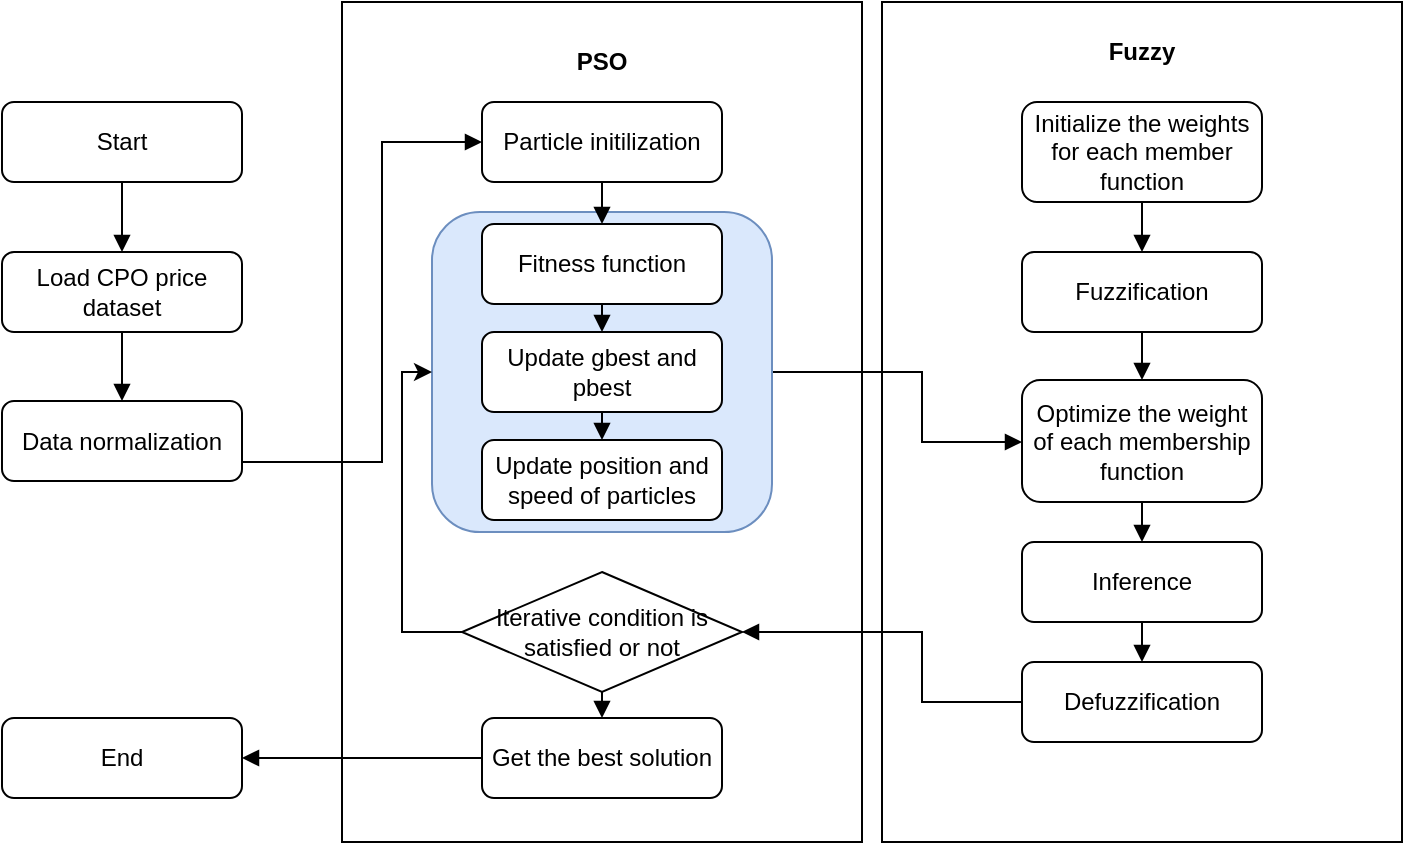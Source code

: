 <mxfile version="20.6.0" type="github">
  <diagram id="V7773tDBni7tDccopga4" name="Page-1">
    <mxGraphModel dx="716" dy="428" grid="1" gridSize="10" guides="1" tooltips="1" connect="1" arrows="1" fold="1" page="1" pageScale="1" pageWidth="1700" pageHeight="1100" math="0" shadow="0">
      <root>
        <mxCell id="0" />
        <mxCell id="1" parent="0" />
        <mxCell id="CAwxgtLnj9NDJVXJTkvP-13" value="" style="rounded=0;whiteSpace=wrap;html=1;" parent="1" vertex="1">
          <mxGeometry x="620" y="150" width="260" height="420" as="geometry" />
        </mxCell>
        <mxCell id="CAwxgtLnj9NDJVXJTkvP-2" value="" style="rounded=0;whiteSpace=wrap;html=1;" parent="1" vertex="1">
          <mxGeometry x="350" y="150" width="260" height="420" as="geometry" />
        </mxCell>
        <mxCell id="CAwxgtLnj9NDJVXJTkvP-31" style="edgeStyle=orthogonalEdgeStyle;rounded=0;orthogonalLoop=1;jettySize=auto;html=1;exitX=1;exitY=0.5;exitDx=0;exitDy=0;endArrow=block;endFill=1;" parent="1" source="CAwxgtLnj9NDJVXJTkvP-24" target="CAwxgtLnj9NDJVXJTkvP-29" edge="1">
          <mxGeometry relative="1" as="geometry">
            <Array as="points">
              <mxPoint x="640" y="335" />
              <mxPoint x="640" y="370" />
            </Array>
          </mxGeometry>
        </mxCell>
        <mxCell id="CAwxgtLnj9NDJVXJTkvP-24" value="" style="rounded=1;whiteSpace=wrap;html=1;fillColor=#dae8fc;strokeColor=#6c8ebf;" parent="1" vertex="1">
          <mxGeometry x="395" y="255" width="170" height="160" as="geometry" />
        </mxCell>
        <mxCell id="CAwxgtLnj9NDJVXJTkvP-37" style="edgeStyle=orthogonalEdgeStyle;rounded=0;orthogonalLoop=1;jettySize=auto;html=1;exitX=0.5;exitY=1;exitDx=0;exitDy=0;endArrow=block;endFill=1;" parent="1" source="CAwxgtLnj9NDJVXJTkvP-1" target="CAwxgtLnj9NDJVXJTkvP-26" edge="1">
          <mxGeometry relative="1" as="geometry" />
        </mxCell>
        <mxCell id="CAwxgtLnj9NDJVXJTkvP-1" value="Start" style="rounded=1;whiteSpace=wrap;html=1;" parent="1" vertex="1">
          <mxGeometry x="180" y="200" width="120" height="40" as="geometry" />
        </mxCell>
        <mxCell id="CAwxgtLnj9NDJVXJTkvP-3" value="PSO" style="text;html=1;strokeColor=none;fillColor=none;align=center;verticalAlign=middle;whiteSpace=wrap;rounded=0;fontStyle=1" parent="1" vertex="1">
          <mxGeometry x="450" y="165" width="60" height="30" as="geometry" />
        </mxCell>
        <mxCell id="CAwxgtLnj9NDJVXJTkvP-41" style="edgeStyle=orthogonalEdgeStyle;rounded=0;orthogonalLoop=1;jettySize=auto;html=1;exitX=0.5;exitY=1;exitDx=0;exitDy=0;entryX=0.5;entryY=0;entryDx=0;entryDy=0;endArrow=block;endFill=1;" parent="1" source="CAwxgtLnj9NDJVXJTkvP-4" target="CAwxgtLnj9NDJVXJTkvP-5" edge="1">
          <mxGeometry relative="1" as="geometry" />
        </mxCell>
        <mxCell id="CAwxgtLnj9NDJVXJTkvP-4" value="Particle initilization" style="rounded=1;whiteSpace=wrap;html=1;" parent="1" vertex="1">
          <mxGeometry x="420" y="200" width="120" height="40" as="geometry" />
        </mxCell>
        <mxCell id="CAwxgtLnj9NDJVXJTkvP-42" style="edgeStyle=orthogonalEdgeStyle;rounded=0;orthogonalLoop=1;jettySize=auto;html=1;exitX=0.5;exitY=1;exitDx=0;exitDy=0;entryX=0.5;entryY=0;entryDx=0;entryDy=0;endArrow=block;endFill=1;" parent="1" source="CAwxgtLnj9NDJVXJTkvP-5" target="CAwxgtLnj9NDJVXJTkvP-6" edge="1">
          <mxGeometry relative="1" as="geometry" />
        </mxCell>
        <mxCell id="CAwxgtLnj9NDJVXJTkvP-5" value="Fitness function" style="rounded=1;whiteSpace=wrap;html=1;" parent="1" vertex="1">
          <mxGeometry x="420" y="261" width="120" height="40" as="geometry" />
        </mxCell>
        <mxCell id="CAwxgtLnj9NDJVXJTkvP-43" style="edgeStyle=orthogonalEdgeStyle;rounded=0;orthogonalLoop=1;jettySize=auto;html=1;exitX=0.5;exitY=1;exitDx=0;exitDy=0;entryX=0.5;entryY=0;entryDx=0;entryDy=0;endArrow=block;endFill=1;" parent="1" source="CAwxgtLnj9NDJVXJTkvP-6" target="CAwxgtLnj9NDJVXJTkvP-7" edge="1">
          <mxGeometry relative="1" as="geometry" />
        </mxCell>
        <mxCell id="CAwxgtLnj9NDJVXJTkvP-6" value="Update gbest and pbest" style="rounded=1;whiteSpace=wrap;html=1;" parent="1" vertex="1">
          <mxGeometry x="420" y="315" width="120" height="40" as="geometry" />
        </mxCell>
        <mxCell id="CAwxgtLnj9NDJVXJTkvP-7" value="Update position and speed of particles" style="rounded=1;whiteSpace=wrap;html=1;" parent="1" vertex="1">
          <mxGeometry x="420" y="369" width="120" height="40" as="geometry" />
        </mxCell>
        <mxCell id="CAwxgtLnj9NDJVXJTkvP-45" style="edgeStyle=orthogonalEdgeStyle;rounded=0;orthogonalLoop=1;jettySize=auto;html=1;exitX=0.5;exitY=1;exitDx=0;exitDy=0;entryX=0.5;entryY=0;entryDx=0;entryDy=0;endArrow=block;endFill=1;" parent="1" source="CAwxgtLnj9NDJVXJTkvP-8" target="CAwxgtLnj9NDJVXJTkvP-10" edge="1">
          <mxGeometry relative="1" as="geometry" />
        </mxCell>
        <mxCell id="32G6V1vRPUzesL74w7a7-1" style="edgeStyle=orthogonalEdgeStyle;rounded=0;orthogonalLoop=1;jettySize=auto;html=1;exitX=0;exitY=0.5;exitDx=0;exitDy=0;entryX=0;entryY=0.5;entryDx=0;entryDy=0;" edge="1" parent="1" source="CAwxgtLnj9NDJVXJTkvP-8" target="CAwxgtLnj9NDJVXJTkvP-24">
          <mxGeometry relative="1" as="geometry">
            <Array as="points">
              <mxPoint x="380" y="465" />
              <mxPoint x="380" y="335" />
            </Array>
          </mxGeometry>
        </mxCell>
        <mxCell id="CAwxgtLnj9NDJVXJTkvP-8" value="Iterative condition is satisfied or not" style="rhombus;whiteSpace=wrap;html=1;" parent="1" vertex="1">
          <mxGeometry x="410" y="435" width="140" height="60" as="geometry" />
        </mxCell>
        <mxCell id="CAwxgtLnj9NDJVXJTkvP-46" style="edgeStyle=orthogonalEdgeStyle;rounded=0;orthogonalLoop=1;jettySize=auto;html=1;exitX=0;exitY=0.5;exitDx=0;exitDy=0;endArrow=block;endFill=1;" parent="1" source="CAwxgtLnj9NDJVXJTkvP-10" target="CAwxgtLnj9NDJVXJTkvP-11" edge="1">
          <mxGeometry relative="1" as="geometry" />
        </mxCell>
        <mxCell id="CAwxgtLnj9NDJVXJTkvP-10" value="Get the best solution" style="rounded=1;whiteSpace=wrap;html=1;" parent="1" vertex="1">
          <mxGeometry x="420" y="508" width="120" height="40" as="geometry" />
        </mxCell>
        <mxCell id="CAwxgtLnj9NDJVXJTkvP-11" value="End" style="rounded=1;whiteSpace=wrap;html=1;" parent="1" vertex="1">
          <mxGeometry x="180" y="508" width="120" height="40" as="geometry" />
        </mxCell>
        <mxCell id="CAwxgtLnj9NDJVXJTkvP-12" style="edgeStyle=orthogonalEdgeStyle;rounded=0;orthogonalLoop=1;jettySize=auto;html=1;exitX=0.5;exitY=1;exitDx=0;exitDy=0;" parent="1" source="CAwxgtLnj9NDJVXJTkvP-5" target="CAwxgtLnj9NDJVXJTkvP-5" edge="1">
          <mxGeometry relative="1" as="geometry" />
        </mxCell>
        <mxCell id="CAwxgtLnj9NDJVXJTkvP-48" style="edgeStyle=orthogonalEdgeStyle;rounded=0;orthogonalLoop=1;jettySize=auto;html=1;exitX=0.5;exitY=1;exitDx=0;exitDy=0;entryX=0.5;entryY=0;entryDx=0;entryDy=0;endArrow=block;endFill=1;" parent="1" source="CAwxgtLnj9NDJVXJTkvP-14" target="CAwxgtLnj9NDJVXJTkvP-16" edge="1">
          <mxGeometry relative="1" as="geometry" />
        </mxCell>
        <mxCell id="CAwxgtLnj9NDJVXJTkvP-14" value="Initialize the weights for each member function" style="rounded=1;whiteSpace=wrap;html=1;" parent="1" vertex="1">
          <mxGeometry x="690" y="200" width="120" height="50" as="geometry" />
        </mxCell>
        <mxCell id="CAwxgtLnj9NDJVXJTkvP-15" value="Fuzzy" style="text;html=1;strokeColor=none;fillColor=none;align=center;verticalAlign=middle;whiteSpace=wrap;rounded=0;fontStyle=1" parent="1" vertex="1">
          <mxGeometry x="720" y="160" width="60" height="30" as="geometry" />
        </mxCell>
        <mxCell id="CAwxgtLnj9NDJVXJTkvP-49" style="edgeStyle=orthogonalEdgeStyle;rounded=0;orthogonalLoop=1;jettySize=auto;html=1;exitX=0.5;exitY=1;exitDx=0;exitDy=0;endArrow=block;endFill=1;" parent="1" source="CAwxgtLnj9NDJVXJTkvP-16" target="CAwxgtLnj9NDJVXJTkvP-29" edge="1">
          <mxGeometry relative="1" as="geometry" />
        </mxCell>
        <mxCell id="CAwxgtLnj9NDJVXJTkvP-16" value="Fuzzification" style="rounded=1;whiteSpace=wrap;html=1;" parent="1" vertex="1">
          <mxGeometry x="690" y="275" width="120" height="40" as="geometry" />
        </mxCell>
        <mxCell id="CAwxgtLnj9NDJVXJTkvP-51" style="edgeStyle=orthogonalEdgeStyle;rounded=0;orthogonalLoop=1;jettySize=auto;html=1;exitX=0.5;exitY=1;exitDx=0;exitDy=0;entryX=0.5;entryY=0;entryDx=0;entryDy=0;endArrow=block;endFill=1;" parent="1" source="CAwxgtLnj9NDJVXJTkvP-17" target="CAwxgtLnj9NDJVXJTkvP-18" edge="1">
          <mxGeometry relative="1" as="geometry" />
        </mxCell>
        <mxCell id="CAwxgtLnj9NDJVXJTkvP-17" value="Inference" style="rounded=1;whiteSpace=wrap;html=1;" parent="1" vertex="1">
          <mxGeometry x="690" y="420" width="120" height="40" as="geometry" />
        </mxCell>
        <mxCell id="CAwxgtLnj9NDJVXJTkvP-35" style="edgeStyle=orthogonalEdgeStyle;rounded=0;orthogonalLoop=1;jettySize=auto;html=1;exitX=0;exitY=0.5;exitDx=0;exitDy=0;entryX=1;entryY=0.5;entryDx=0;entryDy=0;endArrow=block;endFill=1;" parent="1" source="CAwxgtLnj9NDJVXJTkvP-18" target="CAwxgtLnj9NDJVXJTkvP-8" edge="1">
          <mxGeometry relative="1" as="geometry">
            <Array as="points">
              <mxPoint x="640" y="500" />
              <mxPoint x="640" y="465" />
            </Array>
          </mxGeometry>
        </mxCell>
        <mxCell id="CAwxgtLnj9NDJVXJTkvP-18" value="Defuzzification" style="rounded=1;whiteSpace=wrap;html=1;" parent="1" vertex="1">
          <mxGeometry x="690" y="480" width="120" height="40" as="geometry" />
        </mxCell>
        <mxCell id="CAwxgtLnj9NDJVXJTkvP-23" style="edgeStyle=orthogonalEdgeStyle;rounded=0;orthogonalLoop=1;jettySize=auto;html=1;exitX=0.5;exitY=1;exitDx=0;exitDy=0;" parent="1" source="CAwxgtLnj9NDJVXJTkvP-17" target="CAwxgtLnj9NDJVXJTkvP-17" edge="1">
          <mxGeometry relative="1" as="geometry" />
        </mxCell>
        <mxCell id="CAwxgtLnj9NDJVXJTkvP-40" style="edgeStyle=orthogonalEdgeStyle;rounded=0;orthogonalLoop=1;jettySize=auto;html=1;exitX=1;exitY=0.5;exitDx=0;exitDy=0;entryX=0;entryY=0.5;entryDx=0;entryDy=0;endArrow=block;endFill=1;" parent="1" source="CAwxgtLnj9NDJVXJTkvP-25" target="CAwxgtLnj9NDJVXJTkvP-4" edge="1">
          <mxGeometry relative="1" as="geometry">
            <Array as="points">
              <mxPoint x="370" y="380" />
              <mxPoint x="370" y="220" />
            </Array>
          </mxGeometry>
        </mxCell>
        <mxCell id="CAwxgtLnj9NDJVXJTkvP-25" value="Data normalization" style="rounded=1;whiteSpace=wrap;html=1;" parent="1" vertex="1">
          <mxGeometry x="180" y="349.5" width="120" height="40" as="geometry" />
        </mxCell>
        <mxCell id="CAwxgtLnj9NDJVXJTkvP-39" style="edgeStyle=orthogonalEdgeStyle;rounded=0;orthogonalLoop=1;jettySize=auto;html=1;exitX=0.5;exitY=1;exitDx=0;exitDy=0;entryX=0.5;entryY=0;entryDx=0;entryDy=0;endArrow=block;endFill=1;" parent="1" source="CAwxgtLnj9NDJVXJTkvP-26" target="CAwxgtLnj9NDJVXJTkvP-25" edge="1">
          <mxGeometry relative="1" as="geometry" />
        </mxCell>
        <mxCell id="CAwxgtLnj9NDJVXJTkvP-26" value="Load CPO price dataset" style="rounded=1;whiteSpace=wrap;html=1;" parent="1" vertex="1">
          <mxGeometry x="180" y="275" width="120" height="40" as="geometry" />
        </mxCell>
        <mxCell id="CAwxgtLnj9NDJVXJTkvP-50" style="edgeStyle=orthogonalEdgeStyle;rounded=0;orthogonalLoop=1;jettySize=auto;html=1;exitX=0.5;exitY=1;exitDx=0;exitDy=0;entryX=0.5;entryY=0;entryDx=0;entryDy=0;endArrow=block;endFill=1;" parent="1" source="CAwxgtLnj9NDJVXJTkvP-29" target="CAwxgtLnj9NDJVXJTkvP-17" edge="1">
          <mxGeometry relative="1" as="geometry" />
        </mxCell>
        <mxCell id="CAwxgtLnj9NDJVXJTkvP-29" value="Optimize the weight of each membership function" style="rounded=1;whiteSpace=wrap;html=1;" parent="1" vertex="1">
          <mxGeometry x="690" y="339" width="120" height="61" as="geometry" />
        </mxCell>
      </root>
    </mxGraphModel>
  </diagram>
</mxfile>

